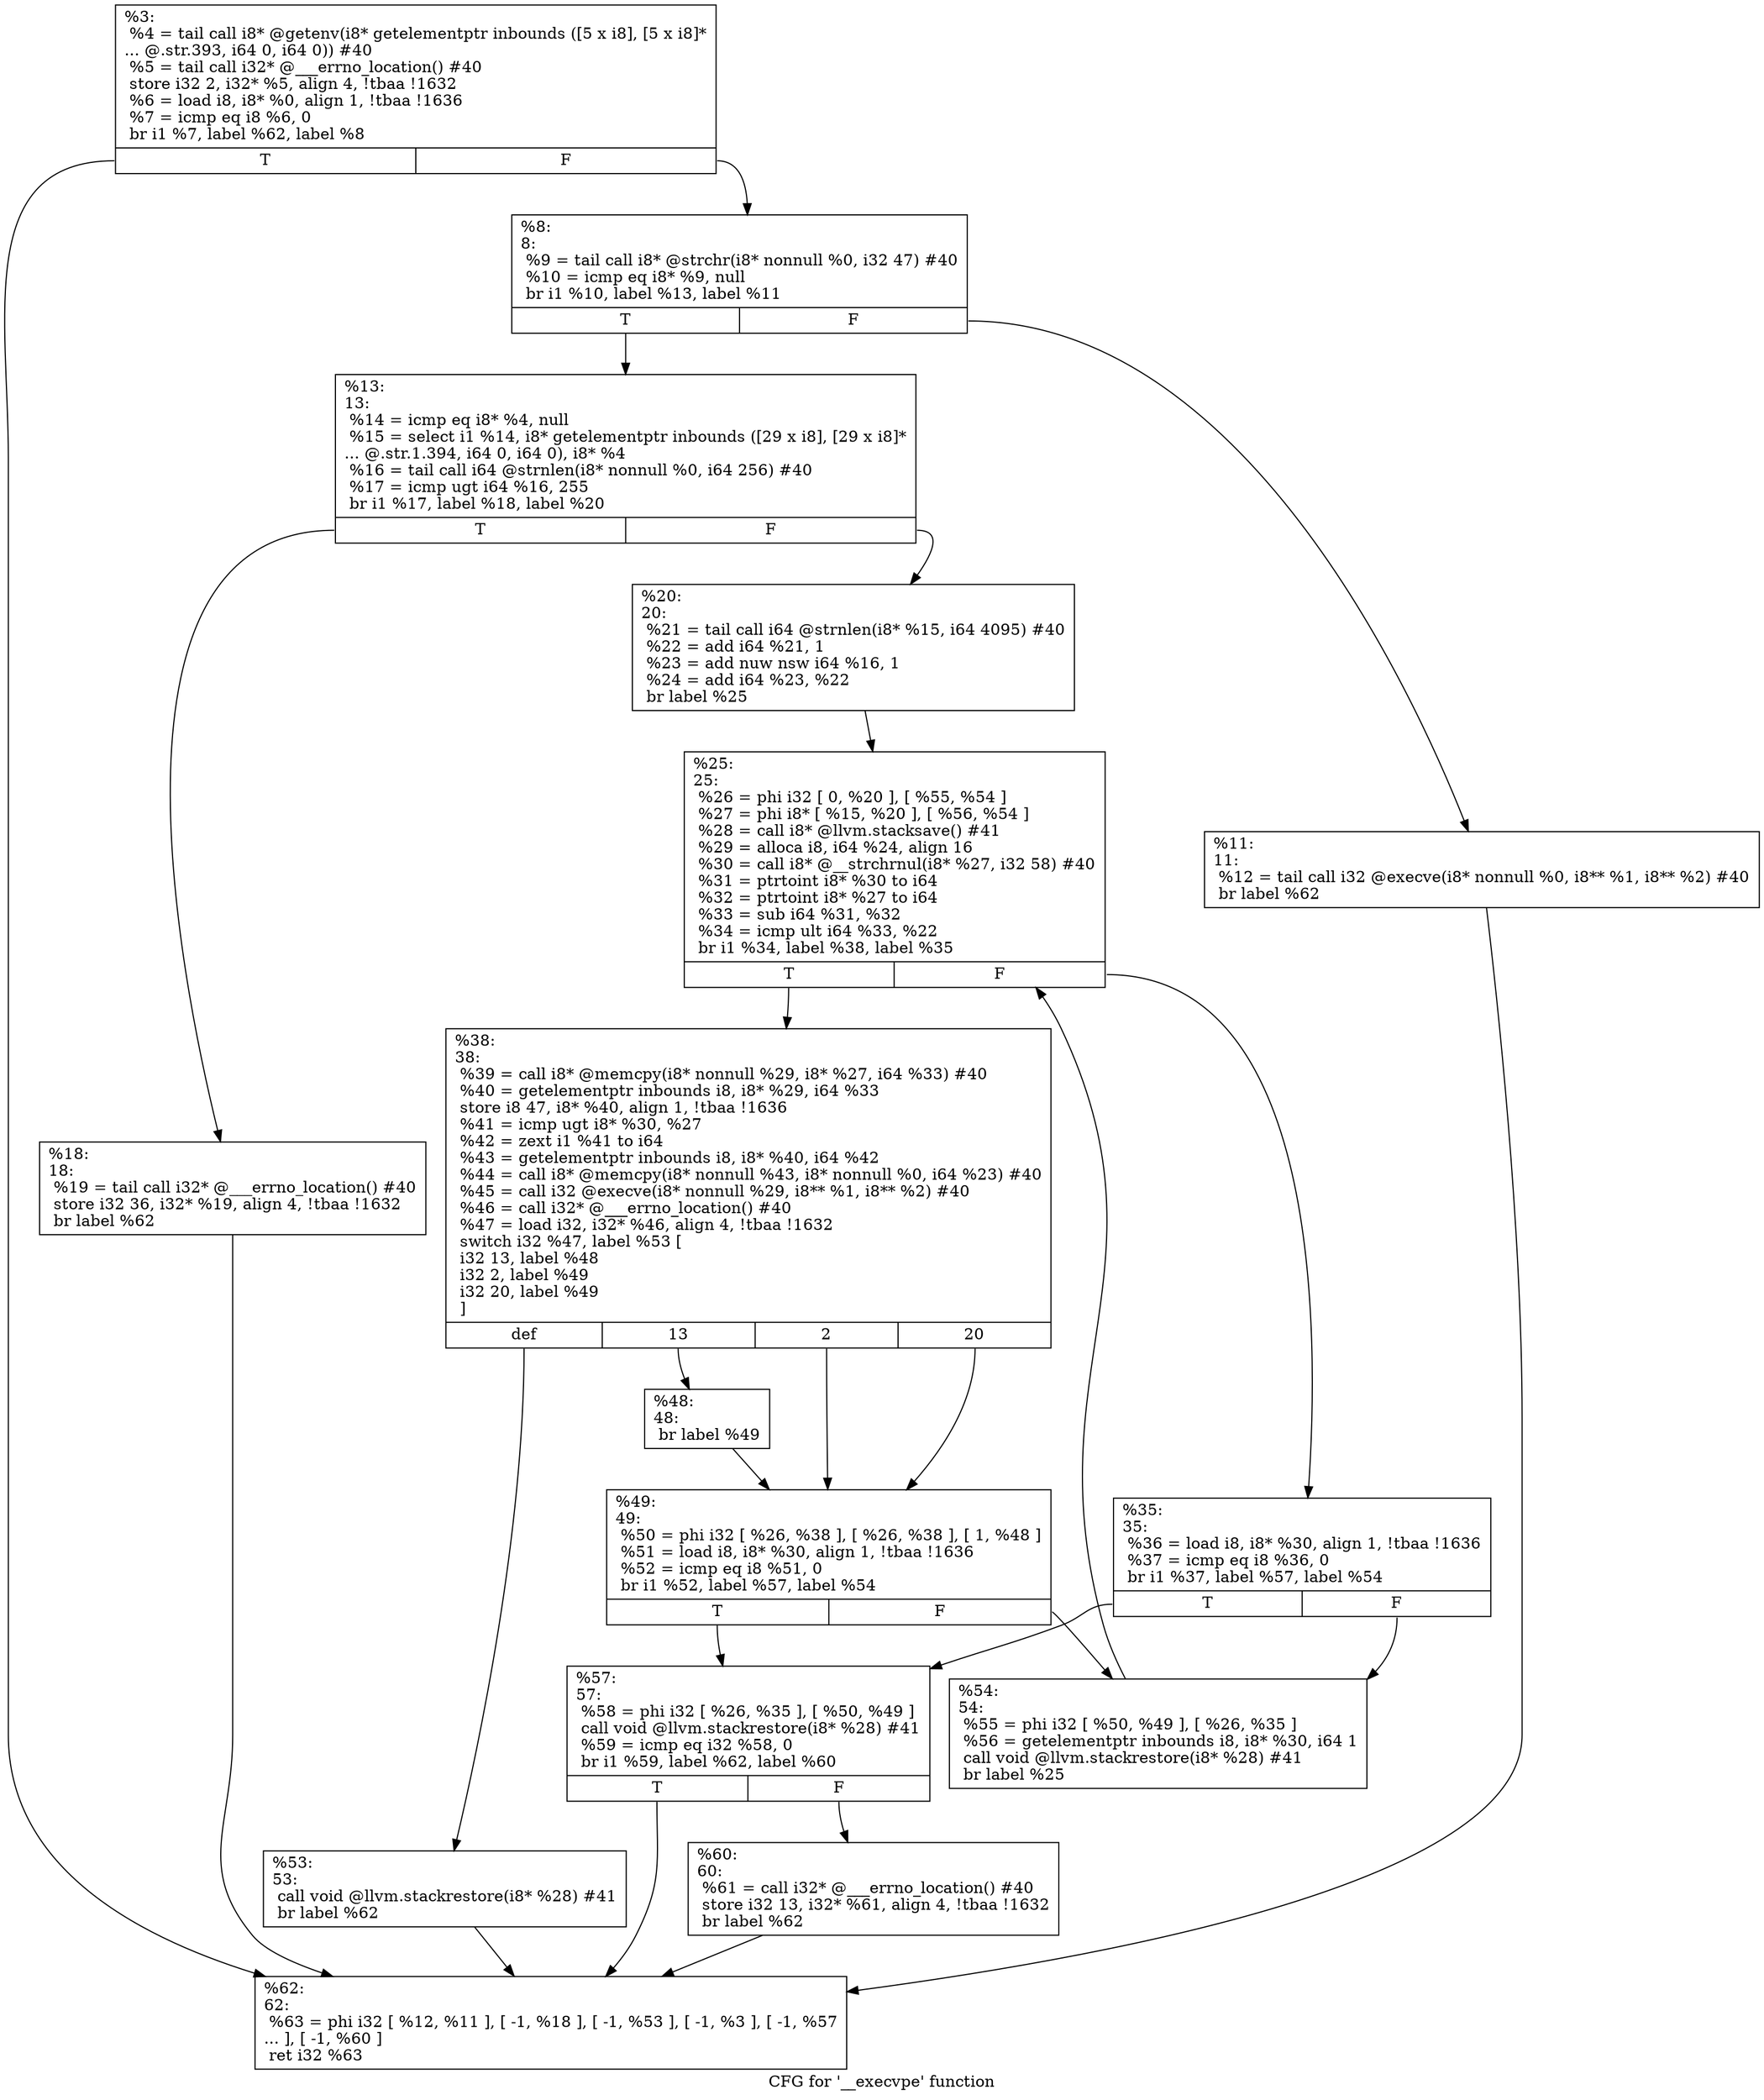 digraph "CFG for '__execvpe' function" {
	label="CFG for '__execvpe' function";

	Node0x1929d00 [shape=record,label="{%3:\l  %4 = tail call i8* @getenv(i8* getelementptr inbounds ([5 x i8], [5 x i8]*\l... @.str.393, i64 0, i64 0)) #40\l  %5 = tail call i32* @___errno_location() #40\l  store i32 2, i32* %5, align 4, !tbaa !1632\l  %6 = load i8, i8* %0, align 1, !tbaa !1636\l  %7 = icmp eq i8 %6, 0\l  br i1 %7, label %62, label %8\l|{<s0>T|<s1>F}}"];
	Node0x1929d00:s0 -> Node0x192aae0;
	Node0x1929d00:s1 -> Node0x192a680;
	Node0x192a680 [shape=record,label="{%8:\l8:                                                \l  %9 = tail call i8* @strchr(i8* nonnull %0, i32 47) #40\l  %10 = icmp eq i8* %9, null\l  br i1 %10, label %13, label %11\l|{<s0>T|<s1>F}}"];
	Node0x192a680:s0 -> Node0x192a720;
	Node0x192a680:s1 -> Node0x192a6d0;
	Node0x192a6d0 [shape=record,label="{%11:\l11:                                               \l  %12 = tail call i32 @execve(i8* nonnull %0, i8** %1, i8** %2) #40\l  br label %62\l}"];
	Node0x192a6d0 -> Node0x192aae0;
	Node0x192a720 [shape=record,label="{%13:\l13:                                               \l  %14 = icmp eq i8* %4, null\l  %15 = select i1 %14, i8* getelementptr inbounds ([29 x i8], [29 x i8]*\l... @.str.1.394, i64 0, i64 0), i8* %4\l  %16 = tail call i64 @strnlen(i8* nonnull %0, i64 256) #40\l  %17 = icmp ugt i64 %16, 255\l  br i1 %17, label %18, label %20\l|{<s0>T|<s1>F}}"];
	Node0x192a720:s0 -> Node0x192a770;
	Node0x192a720:s1 -> Node0x192a7c0;
	Node0x192a770 [shape=record,label="{%18:\l18:                                               \l  %19 = tail call i32* @___errno_location() #40\l  store i32 36, i32* %19, align 4, !tbaa !1632\l  br label %62\l}"];
	Node0x192a770 -> Node0x192aae0;
	Node0x192a7c0 [shape=record,label="{%20:\l20:                                               \l  %21 = tail call i64 @strnlen(i8* %15, i64 4095) #40\l  %22 = add i64 %21, 1\l  %23 = add nuw nsw i64 %16, 1\l  %24 = add i64 %23, %22\l  br label %25\l}"];
	Node0x192a7c0 -> Node0x192a810;
	Node0x192a810 [shape=record,label="{%25:\l25:                                               \l  %26 = phi i32 [ 0, %20 ], [ %55, %54 ]\l  %27 = phi i8* [ %15, %20 ], [ %56, %54 ]\l  %28 = call i8* @llvm.stacksave() #41\l  %29 = alloca i8, i64 %24, align 16\l  %30 = call i8* @__strchrnul(i8* %27, i32 58) #40\l  %31 = ptrtoint i8* %30 to i64\l  %32 = ptrtoint i8* %27 to i64\l  %33 = sub i64 %31, %32\l  %34 = icmp ult i64 %33, %22\l  br i1 %34, label %38, label %35\l|{<s0>T|<s1>F}}"];
	Node0x192a810:s0 -> Node0x192a8b0;
	Node0x192a810:s1 -> Node0x192a860;
	Node0x192a860 [shape=record,label="{%35:\l35:                                               \l  %36 = load i8, i8* %30, align 1, !tbaa !1636\l  %37 = icmp eq i8 %36, 0\l  br i1 %37, label %57, label %54\l|{<s0>T|<s1>F}}"];
	Node0x192a860:s0 -> Node0x192aa40;
	Node0x192a860:s1 -> Node0x192a9f0;
	Node0x192a8b0 [shape=record,label="{%38:\l38:                                               \l  %39 = call i8* @memcpy(i8* nonnull %29, i8* %27, i64 %33) #40\l  %40 = getelementptr inbounds i8, i8* %29, i64 %33\l  store i8 47, i8* %40, align 1, !tbaa !1636\l  %41 = icmp ugt i8* %30, %27\l  %42 = zext i1 %41 to i64\l  %43 = getelementptr inbounds i8, i8* %40, i64 %42\l  %44 = call i8* @memcpy(i8* nonnull %43, i8* nonnull %0, i64 %23) #40\l  %45 = call i32 @execve(i8* nonnull %29, i8** %1, i8** %2) #40\l  %46 = call i32* @___errno_location() #40\l  %47 = load i32, i32* %46, align 4, !tbaa !1632\l  switch i32 %47, label %53 [\l    i32 13, label %48\l    i32 2, label %49\l    i32 20, label %49\l  ]\l|{<s0>def|<s1>13|<s2>2|<s3>20}}"];
	Node0x192a8b0:s0 -> Node0x192a9a0;
	Node0x192a8b0:s1 -> Node0x192a900;
	Node0x192a8b0:s2 -> Node0x192a950;
	Node0x192a8b0:s3 -> Node0x192a950;
	Node0x192a900 [shape=record,label="{%48:\l48:                                               \l  br label %49\l}"];
	Node0x192a900 -> Node0x192a950;
	Node0x192a950 [shape=record,label="{%49:\l49:                                               \l  %50 = phi i32 [ %26, %38 ], [ %26, %38 ], [ 1, %48 ]\l  %51 = load i8, i8* %30, align 1, !tbaa !1636\l  %52 = icmp eq i8 %51, 0\l  br i1 %52, label %57, label %54\l|{<s0>T|<s1>F}}"];
	Node0x192a950:s0 -> Node0x192aa40;
	Node0x192a950:s1 -> Node0x192a9f0;
	Node0x192a9a0 [shape=record,label="{%53:\l53:                                               \l  call void @llvm.stackrestore(i8* %28) #41\l  br label %62\l}"];
	Node0x192a9a0 -> Node0x192aae0;
	Node0x192a9f0 [shape=record,label="{%54:\l54:                                               \l  %55 = phi i32 [ %50, %49 ], [ %26, %35 ]\l  %56 = getelementptr inbounds i8, i8* %30, i64 1\l  call void @llvm.stackrestore(i8* %28) #41\l  br label %25\l}"];
	Node0x192a9f0 -> Node0x192a810;
	Node0x192aa40 [shape=record,label="{%57:\l57:                                               \l  %58 = phi i32 [ %26, %35 ], [ %50, %49 ]\l  call void @llvm.stackrestore(i8* %28) #41\l  %59 = icmp eq i32 %58, 0\l  br i1 %59, label %62, label %60\l|{<s0>T|<s1>F}}"];
	Node0x192aa40:s0 -> Node0x192aae0;
	Node0x192aa40:s1 -> Node0x192aa90;
	Node0x192aa90 [shape=record,label="{%60:\l60:                                               \l  %61 = call i32* @___errno_location() #40\l  store i32 13, i32* %61, align 4, !tbaa !1632\l  br label %62\l}"];
	Node0x192aa90 -> Node0x192aae0;
	Node0x192aae0 [shape=record,label="{%62:\l62:                                               \l  %63 = phi i32 [ %12, %11 ], [ -1, %18 ], [ -1, %53 ], [ -1, %3 ], [ -1, %57\l... ], [ -1, %60 ]\l  ret i32 %63\l}"];
}
